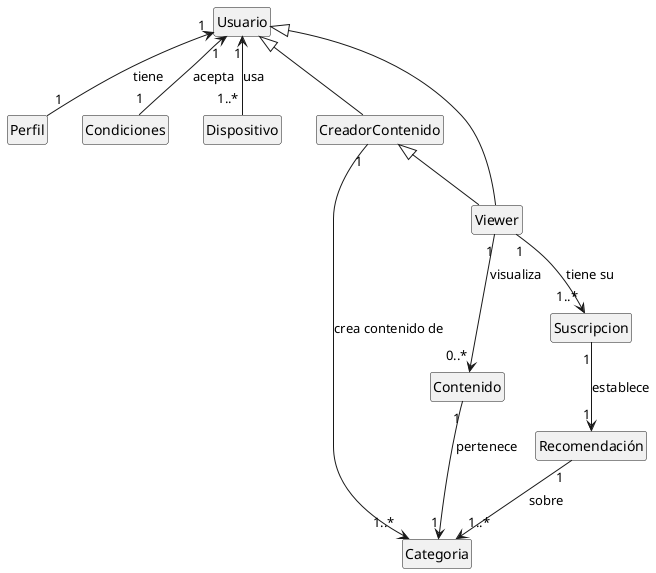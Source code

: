 @startuml
hide circle
hide empty members

class Perfil{}
class Usuario{}
class Condiciones{}
class Dispositivo{}
class CreadorContenido{}
class Viewer{}
class Suscripcion{}
class Categoria{}
class Contenido{}
class Recomendación{}

Usuario "1" <-- "1" Perfil : tiene
Usuario "1" <-- "1" Condiciones : acepta
Usuario "1" <-- "1..*" Dispositivo : usa
Usuario <|-- CreadorContenido
Usuario <|-- Viewer
CreadorContenido <|-- Viewer
Viewer "1" --> "1..*" Suscripcion : tiene su
Viewer "1" --> "0..*" Contenido : visualiza
Suscripcion "1" --> "1" Recomendación : establece
Recomendación "1" --> "1..*" Categoria : sobre
Contenido "1" --> "1" Categoria : pertenece
CreadorContenido "1" --> "1..*" Categoria : crea contenido de
@enduml
